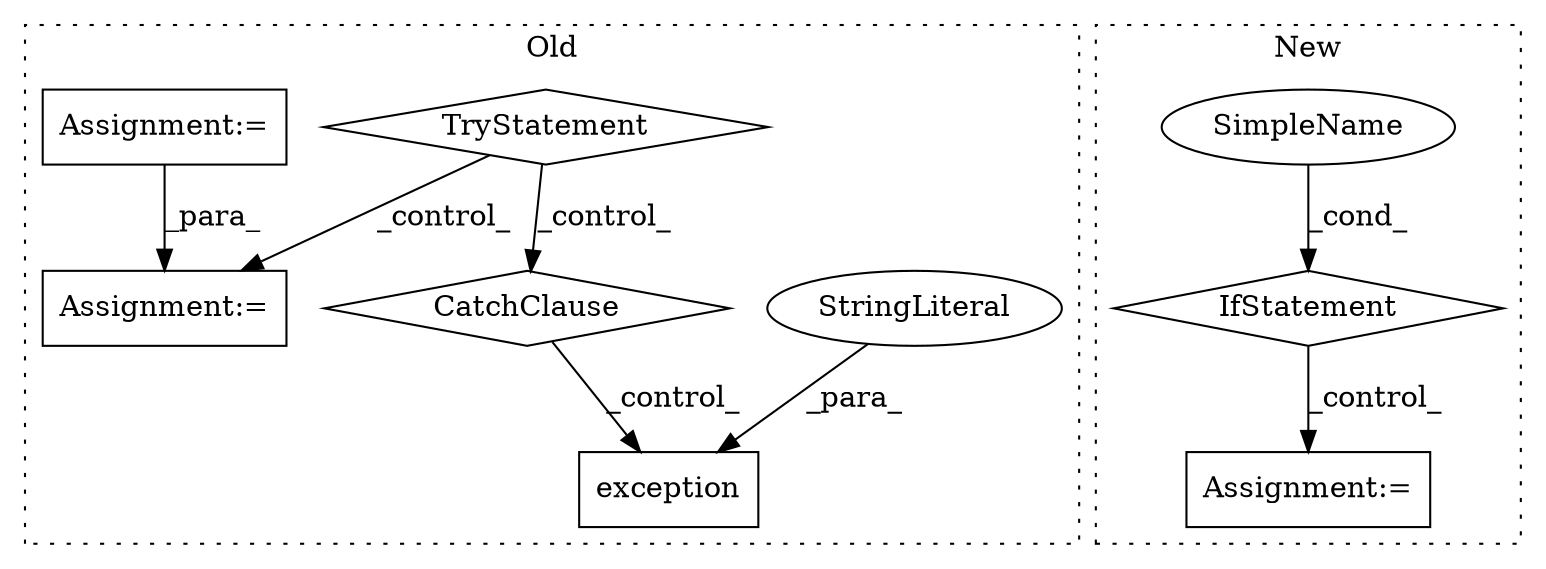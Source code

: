 digraph G {
subgraph cluster0 {
1 [label="exception" a="32" s="3723,3774" l="10,1" shape="box"];
3 [label="StringLiteral" a="45" s="3733" l="37" shape="ellipse"];
4 [label="TryStatement" a="54" s="3280" l="4" shape="diamond"];
5 [label="CatchClause" a="12" s="3670,3705" l="11,2" shape="diamond"];
8 [label="Assignment:=" a="7" s="3295" l="1" shape="box"];
9 [label="Assignment:=" a="7" s="2989" l="5" shape="box"];
label = "Old";
style="dotted";
}
subgraph cluster1 {
2 [label="IfStatement" a="25" s="5454,5483" l="4,2" shape="diamond"];
6 [label="Assignment:=" a="7" s="5535" l="2" shape="box"];
7 [label="SimpleName" a="42" s="" l="" shape="ellipse"];
label = "New";
style="dotted";
}
2 -> 6 [label="_control_"];
3 -> 1 [label="_para_"];
4 -> 5 [label="_control_"];
4 -> 8 [label="_control_"];
5 -> 1 [label="_control_"];
7 -> 2 [label="_cond_"];
9 -> 8 [label="_para_"];
}